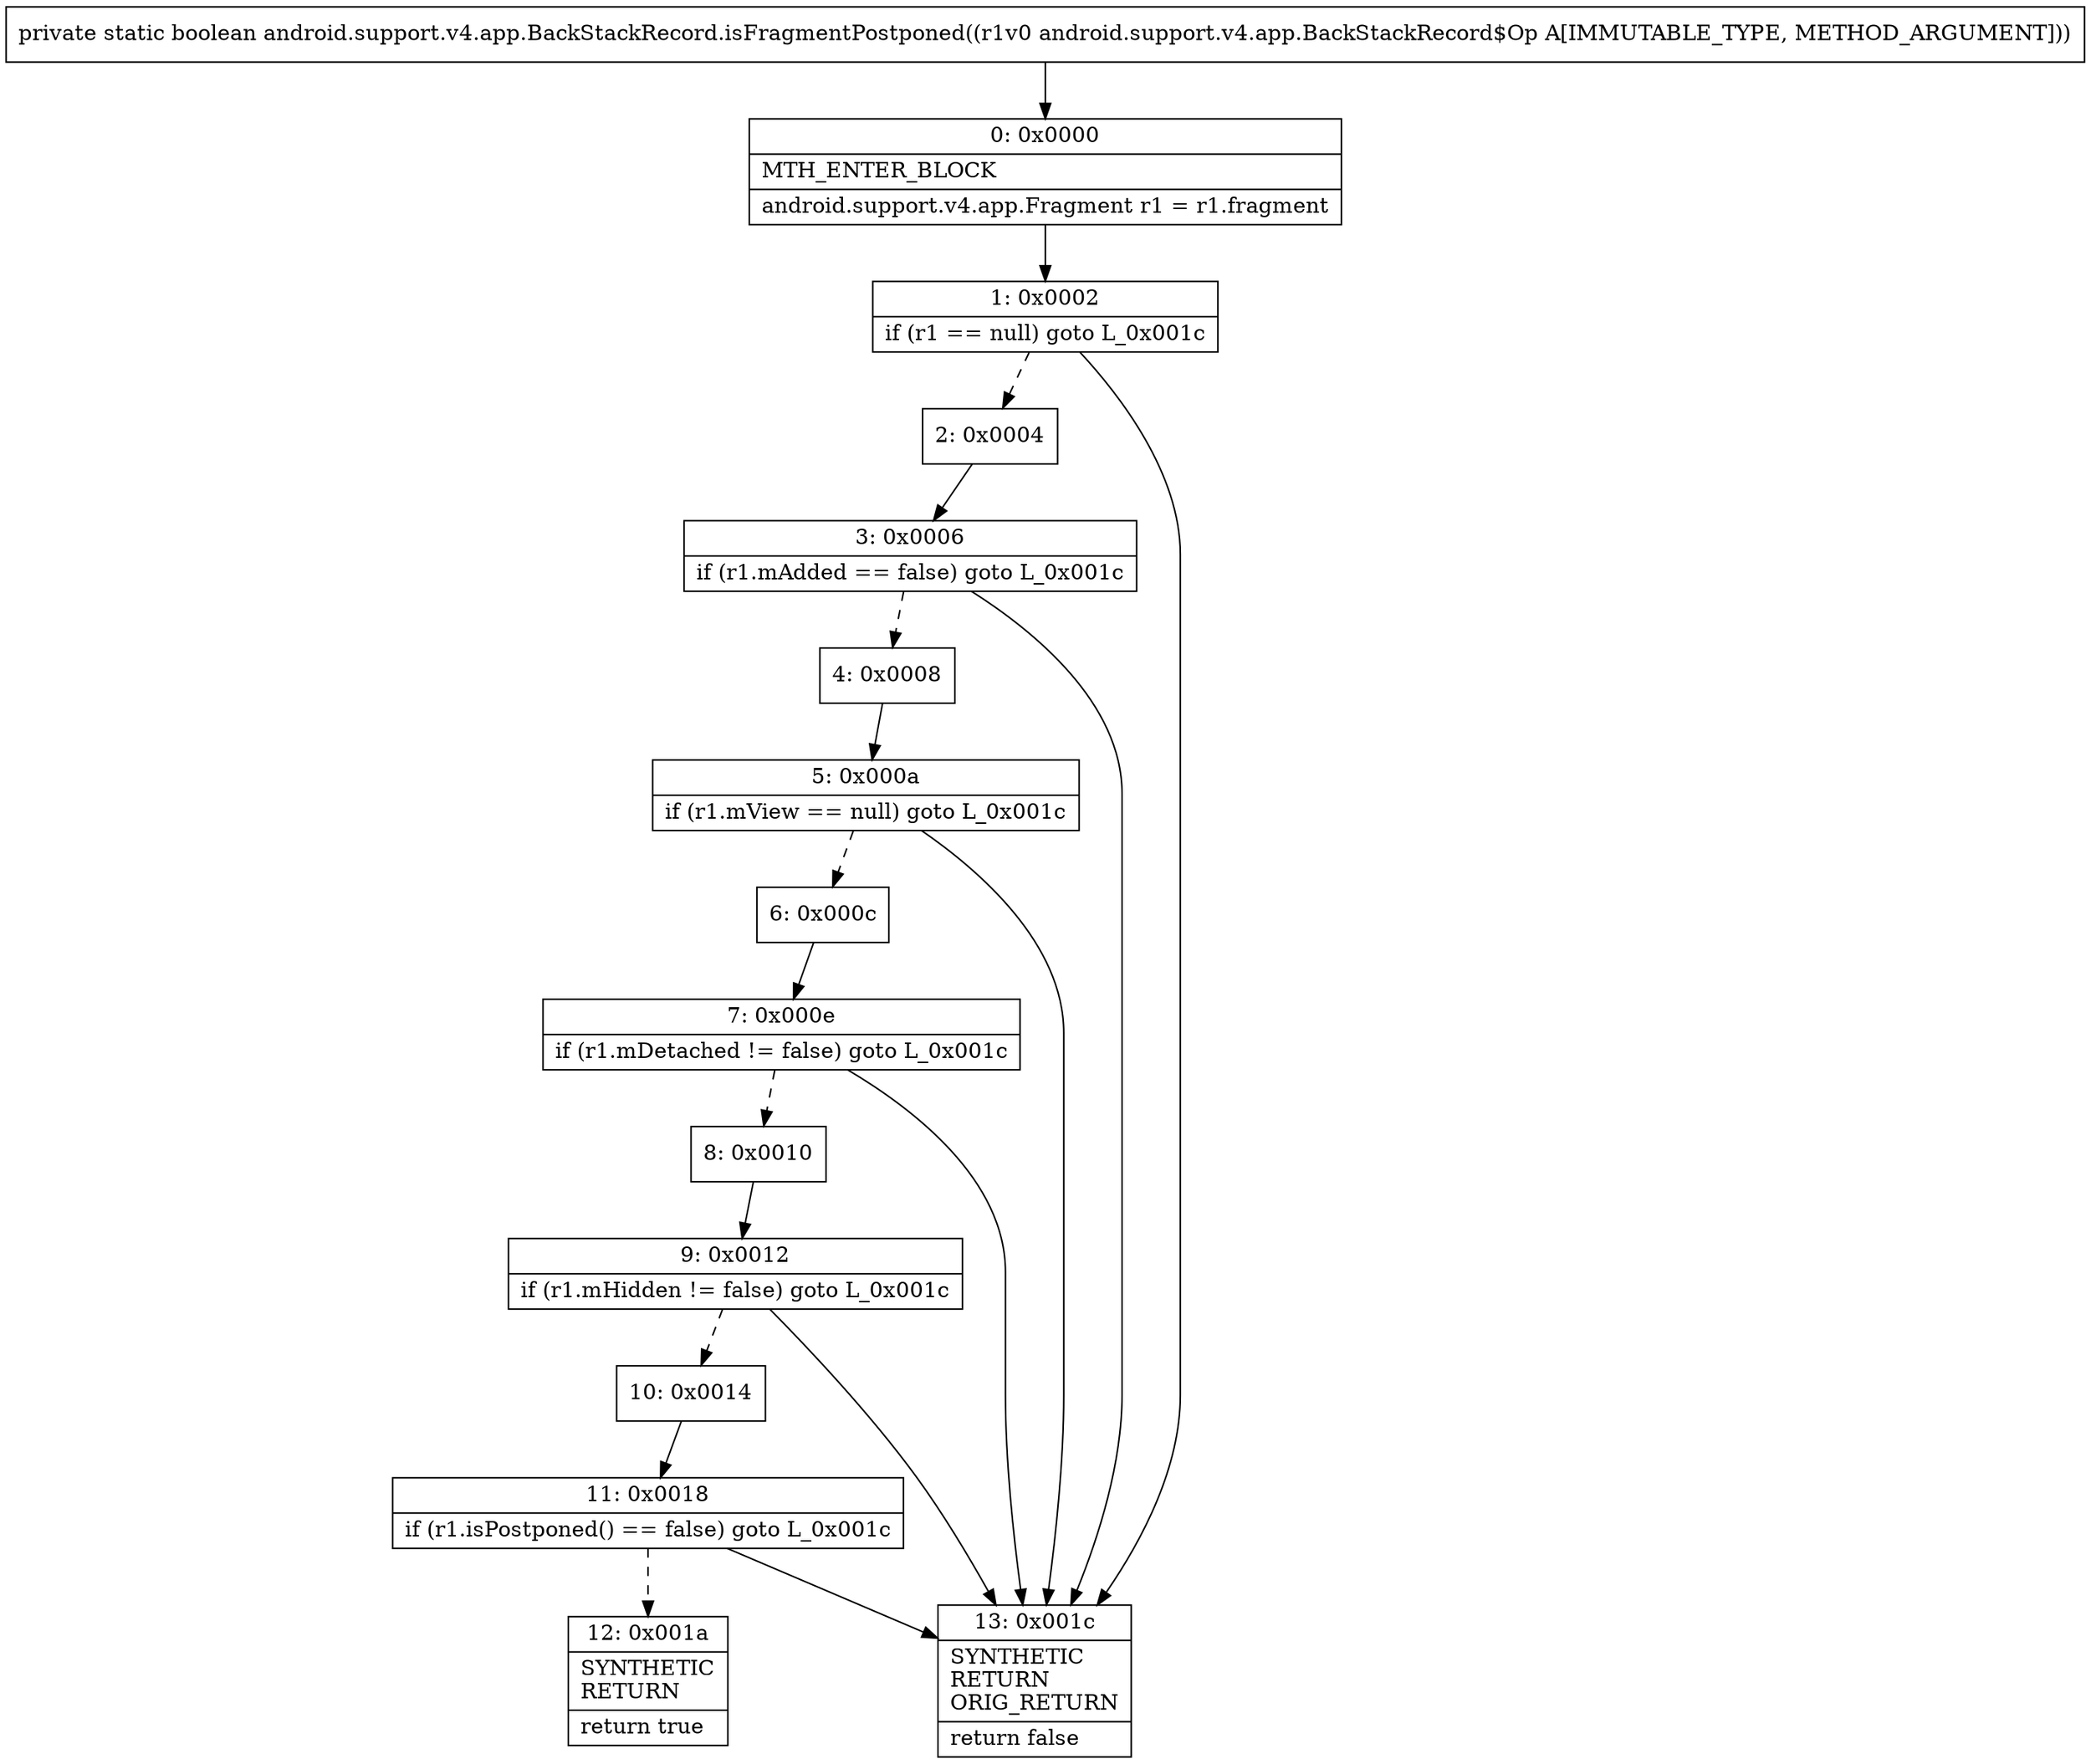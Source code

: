 digraph "CFG forandroid.support.v4.app.BackStackRecord.isFragmentPostponed(Landroid\/support\/v4\/app\/BackStackRecord$Op;)Z" {
Node_0 [shape=record,label="{0\:\ 0x0000|MTH_ENTER_BLOCK\l|android.support.v4.app.Fragment r1 = r1.fragment\l}"];
Node_1 [shape=record,label="{1\:\ 0x0002|if (r1 == null) goto L_0x001c\l}"];
Node_2 [shape=record,label="{2\:\ 0x0004}"];
Node_3 [shape=record,label="{3\:\ 0x0006|if (r1.mAdded == false) goto L_0x001c\l}"];
Node_4 [shape=record,label="{4\:\ 0x0008}"];
Node_5 [shape=record,label="{5\:\ 0x000a|if (r1.mView == null) goto L_0x001c\l}"];
Node_6 [shape=record,label="{6\:\ 0x000c}"];
Node_7 [shape=record,label="{7\:\ 0x000e|if (r1.mDetached != false) goto L_0x001c\l}"];
Node_8 [shape=record,label="{8\:\ 0x0010}"];
Node_9 [shape=record,label="{9\:\ 0x0012|if (r1.mHidden != false) goto L_0x001c\l}"];
Node_10 [shape=record,label="{10\:\ 0x0014}"];
Node_11 [shape=record,label="{11\:\ 0x0018|if (r1.isPostponed() == false) goto L_0x001c\l}"];
Node_12 [shape=record,label="{12\:\ 0x001a|SYNTHETIC\lRETURN\l|return true\l}"];
Node_13 [shape=record,label="{13\:\ 0x001c|SYNTHETIC\lRETURN\lORIG_RETURN\l|return false\l}"];
MethodNode[shape=record,label="{private static boolean android.support.v4.app.BackStackRecord.isFragmentPostponed((r1v0 android.support.v4.app.BackStackRecord$Op A[IMMUTABLE_TYPE, METHOD_ARGUMENT])) }"];
MethodNode -> Node_0;
Node_0 -> Node_1;
Node_1 -> Node_2[style=dashed];
Node_1 -> Node_13;
Node_2 -> Node_3;
Node_3 -> Node_4[style=dashed];
Node_3 -> Node_13;
Node_4 -> Node_5;
Node_5 -> Node_6[style=dashed];
Node_5 -> Node_13;
Node_6 -> Node_7;
Node_7 -> Node_8[style=dashed];
Node_7 -> Node_13;
Node_8 -> Node_9;
Node_9 -> Node_10[style=dashed];
Node_9 -> Node_13;
Node_10 -> Node_11;
Node_11 -> Node_12[style=dashed];
Node_11 -> Node_13;
}

